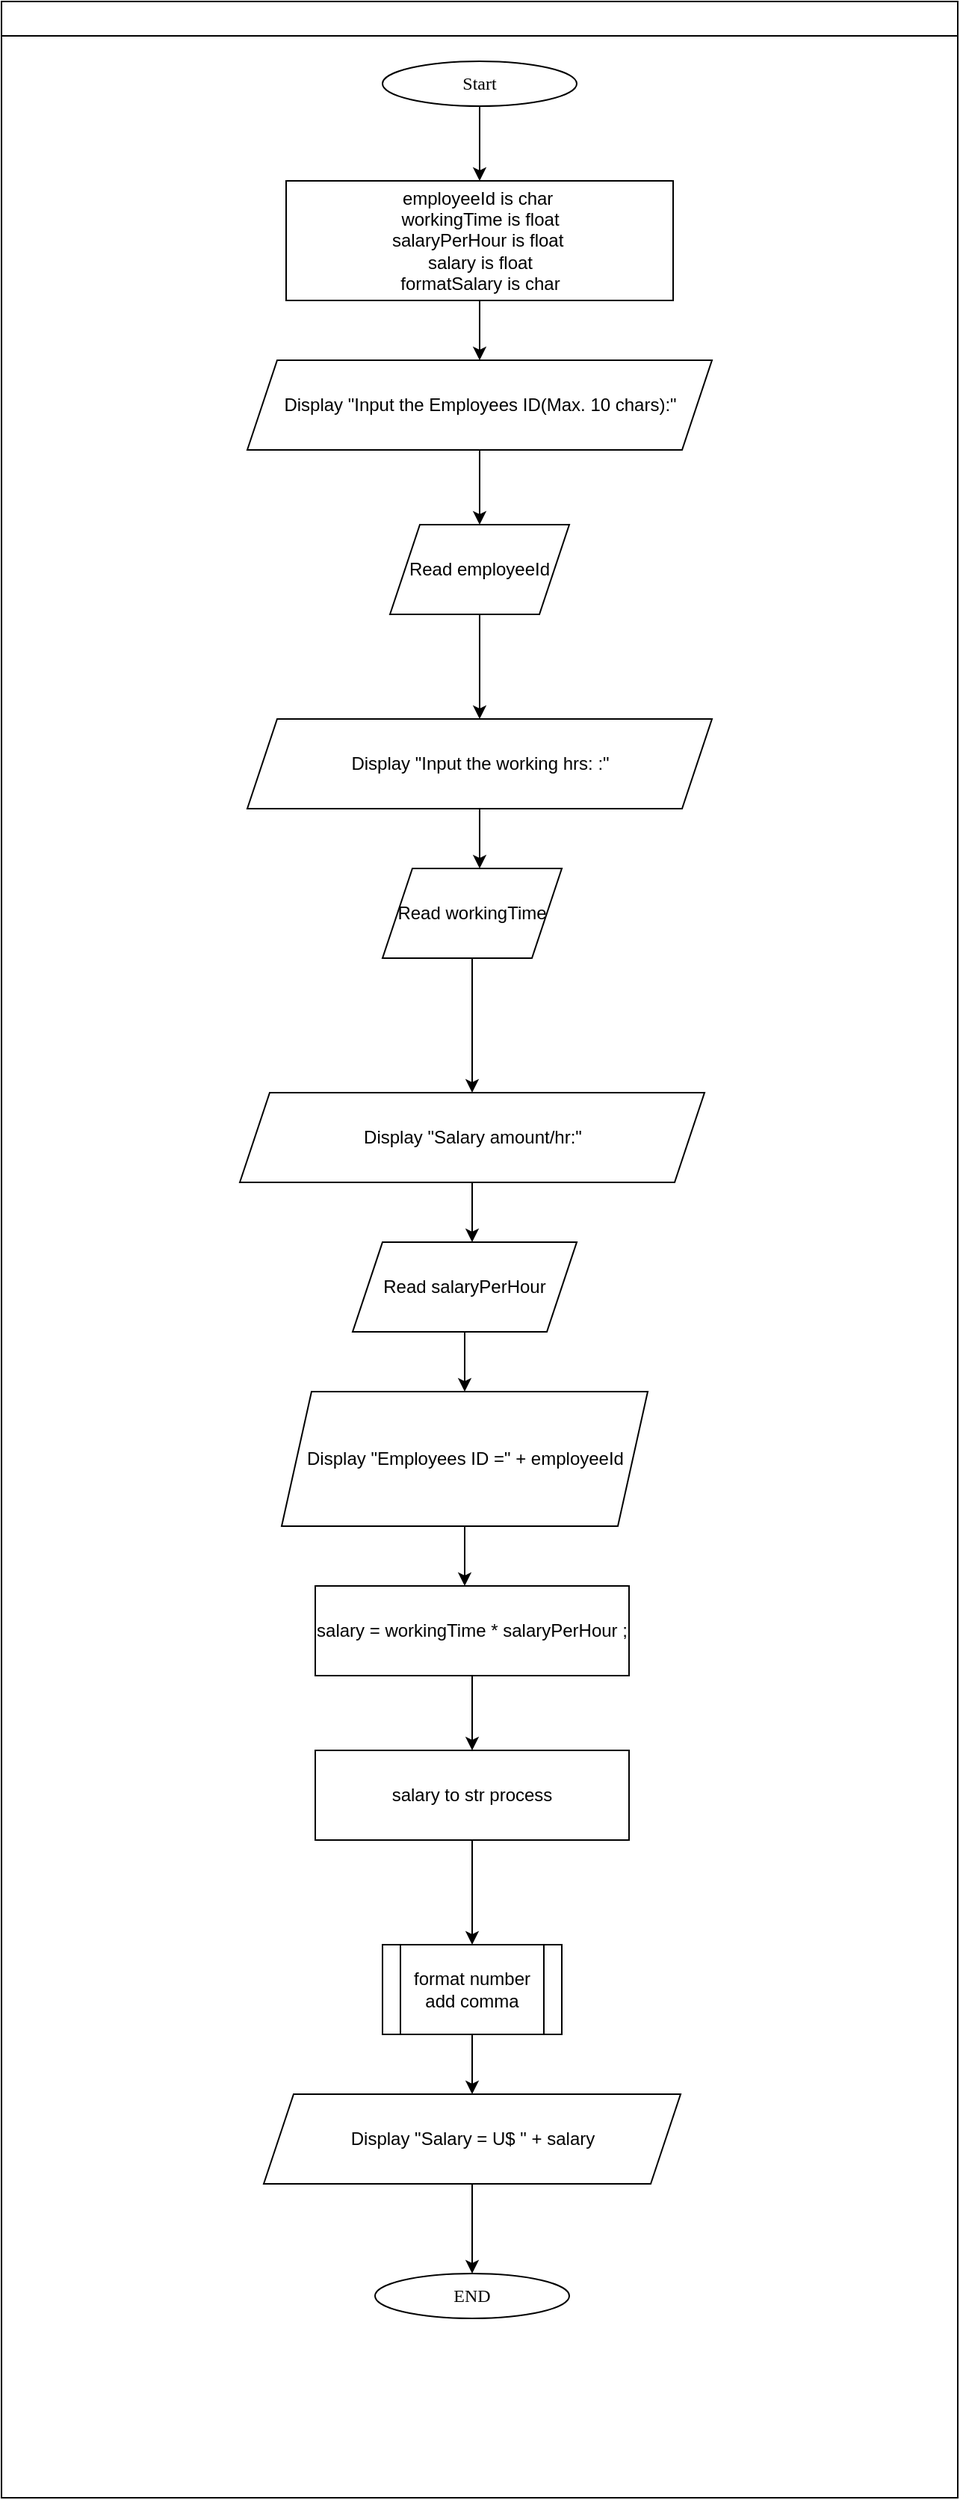 <mxfile version="24.9.3">
  <diagram id="C5RBs43oDa-KdzZeNtuy" name="Page-1">
    <mxGraphModel dx="1458" dy="398" grid="1" gridSize="10" guides="1" tooltips="1" connect="1" arrows="1" fold="1" page="1" pageScale="1" pageWidth="827" pageHeight="1169" math="0" shadow="0">
      <root>
        <mxCell id="WIyWlLk6GJQsqaUBKTNV-0" />
        <mxCell id="WIyWlLk6GJQsqaUBKTNV-1" parent="WIyWlLk6GJQsqaUBKTNV-0" />
        <mxCell id="mvioNwK95yMqdUQ73LqQ-36" value="" style="swimlane;fontFamily=Sarabun;fontSource=https%3A%2F%2Ffonts.googleapis.com%2Fcss%3Ffamily%3DSarabun;" parent="WIyWlLk6GJQsqaUBKTNV-1" vertex="1">
          <mxGeometry x="-740" y="60" width="640" height="1670" as="geometry" />
        </mxCell>
        <mxCell id="COE6_YZScoYSIGCoArtw-3" style="edgeStyle=orthogonalEdgeStyle;rounded=0;orthogonalLoop=1;jettySize=auto;html=1;entryX=0.5;entryY=0;entryDx=0;entryDy=0;" edge="1" parent="mvioNwK95yMqdUQ73LqQ-36" source="mvioNwK95yMqdUQ73LqQ-35" target="COE6_YZScoYSIGCoArtw-2">
          <mxGeometry relative="1" as="geometry" />
        </mxCell>
        <mxCell id="mvioNwK95yMqdUQ73LqQ-35" value="&lt;font data-font-src=&quot;https://fonts.googleapis.com/css?family=Sarabun&quot; face=&quot;Sarabun&quot;&gt;Start&lt;/font&gt;" style="ellipse;whiteSpace=wrap;html=1;" parent="mvioNwK95yMqdUQ73LqQ-36" vertex="1">
          <mxGeometry x="255" y="40" width="130" height="30" as="geometry" />
        </mxCell>
        <mxCell id="COE6_YZScoYSIGCoArtw-8" style="edgeStyle=orthogonalEdgeStyle;rounded=0;orthogonalLoop=1;jettySize=auto;html=1;" edge="1" parent="mvioNwK95yMqdUQ73LqQ-36" source="COE6_YZScoYSIGCoArtw-0">
          <mxGeometry relative="1" as="geometry">
            <mxPoint x="320" y="350" as="targetPoint" />
          </mxGeometry>
        </mxCell>
        <mxCell id="COE6_YZScoYSIGCoArtw-0" value="Display &quot;Input the Employees ID(Max. 10 chars):&quot;" style="shape=parallelogram;perimeter=parallelogramPerimeter;whiteSpace=wrap;html=1;fixedSize=1;" vertex="1" parent="mvioNwK95yMqdUQ73LqQ-36">
          <mxGeometry x="164.5" y="240" width="311" height="60" as="geometry" />
        </mxCell>
        <mxCell id="COE6_YZScoYSIGCoArtw-4" style="edgeStyle=orthogonalEdgeStyle;rounded=0;orthogonalLoop=1;jettySize=auto;html=1;" edge="1" parent="mvioNwK95yMqdUQ73LqQ-36" source="COE6_YZScoYSIGCoArtw-2">
          <mxGeometry relative="1" as="geometry">
            <mxPoint x="320.0" y="240" as="targetPoint" />
          </mxGeometry>
        </mxCell>
        <mxCell id="COE6_YZScoYSIGCoArtw-2" value="employeeId is char&amp;nbsp;&lt;div&gt;workingTime is float&lt;/div&gt;&lt;div&gt;salaryPerHour is float&amp;nbsp;&lt;/div&gt;&lt;div&gt;salary is float&lt;/div&gt;&lt;div&gt;formatSalary is char&lt;/div&gt;" style="rounded=0;whiteSpace=wrap;html=1;" vertex="1" parent="mvioNwK95yMqdUQ73LqQ-36">
          <mxGeometry x="190.5" y="120" width="259" height="80" as="geometry" />
        </mxCell>
        <mxCell id="COE6_YZScoYSIGCoArtw-9" style="edgeStyle=orthogonalEdgeStyle;rounded=0;orthogonalLoop=1;jettySize=auto;html=1;" edge="1" parent="mvioNwK95yMqdUQ73LqQ-36" source="COE6_YZScoYSIGCoArtw-5">
          <mxGeometry relative="1" as="geometry">
            <mxPoint x="320" y="480" as="targetPoint" />
          </mxGeometry>
        </mxCell>
        <mxCell id="COE6_YZScoYSIGCoArtw-5" value="Read employeeId" style="shape=parallelogram;perimeter=parallelogramPerimeter;whiteSpace=wrap;html=1;fixedSize=1;" vertex="1" parent="mvioNwK95yMqdUQ73LqQ-36">
          <mxGeometry x="260" y="350" width="120" height="60" as="geometry" />
        </mxCell>
        <mxCell id="COE6_YZScoYSIGCoArtw-10" style="edgeStyle=orthogonalEdgeStyle;rounded=0;orthogonalLoop=1;jettySize=auto;html=1;" edge="1" parent="mvioNwK95yMqdUQ73LqQ-36" source="COE6_YZScoYSIGCoArtw-6">
          <mxGeometry relative="1" as="geometry">
            <mxPoint x="320" y="580" as="targetPoint" />
          </mxGeometry>
        </mxCell>
        <mxCell id="COE6_YZScoYSIGCoArtw-6" value="Display &quot;Input the working hrs: :&quot;" style="shape=parallelogram;perimeter=parallelogramPerimeter;whiteSpace=wrap;html=1;fixedSize=1;" vertex="1" parent="mvioNwK95yMqdUQ73LqQ-36">
          <mxGeometry x="164.5" y="480" width="311" height="60" as="geometry" />
        </mxCell>
        <mxCell id="COE6_YZScoYSIGCoArtw-14" style="edgeStyle=orthogonalEdgeStyle;rounded=0;orthogonalLoop=1;jettySize=auto;html=1;entryX=0.5;entryY=0;entryDx=0;entryDy=0;" edge="1" parent="mvioNwK95yMqdUQ73LqQ-36" source="COE6_YZScoYSIGCoArtw-7" target="COE6_YZScoYSIGCoArtw-12">
          <mxGeometry relative="1" as="geometry" />
        </mxCell>
        <mxCell id="COE6_YZScoYSIGCoArtw-7" value="Read workingTime" style="shape=parallelogram;perimeter=parallelogramPerimeter;whiteSpace=wrap;html=1;fixedSize=1;" vertex="1" parent="mvioNwK95yMqdUQ73LqQ-36">
          <mxGeometry x="255" y="580" width="120" height="60" as="geometry" />
        </mxCell>
        <mxCell id="COE6_YZScoYSIGCoArtw-11" style="edgeStyle=orthogonalEdgeStyle;rounded=0;orthogonalLoop=1;jettySize=auto;html=1;" edge="1" parent="mvioNwK95yMqdUQ73LqQ-36" source="COE6_YZScoYSIGCoArtw-12">
          <mxGeometry relative="1" as="geometry">
            <mxPoint x="315" y="830" as="targetPoint" />
          </mxGeometry>
        </mxCell>
        <mxCell id="COE6_YZScoYSIGCoArtw-12" value="Display &quot;Salary amount/hr:&quot;" style="shape=parallelogram;perimeter=parallelogramPerimeter;whiteSpace=wrap;html=1;fixedSize=1;" vertex="1" parent="mvioNwK95yMqdUQ73LqQ-36">
          <mxGeometry x="159.5" y="730" width="311" height="60" as="geometry" />
        </mxCell>
        <mxCell id="COE6_YZScoYSIGCoArtw-19" style="edgeStyle=orthogonalEdgeStyle;rounded=0;orthogonalLoop=1;jettySize=auto;html=1;" edge="1" parent="mvioNwK95yMqdUQ73LqQ-36" source="COE6_YZScoYSIGCoArtw-13">
          <mxGeometry relative="1" as="geometry">
            <mxPoint x="310" y="930" as="targetPoint" />
          </mxGeometry>
        </mxCell>
        <mxCell id="COE6_YZScoYSIGCoArtw-13" value="Read salaryPerHour" style="shape=parallelogram;perimeter=parallelogramPerimeter;whiteSpace=wrap;html=1;fixedSize=1;" vertex="1" parent="mvioNwK95yMqdUQ73LqQ-36">
          <mxGeometry x="235" y="830" width="150" height="60" as="geometry" />
        </mxCell>
        <mxCell id="COE6_YZScoYSIGCoArtw-21" style="edgeStyle=orthogonalEdgeStyle;rounded=0;orthogonalLoop=1;jettySize=auto;html=1;" edge="1" parent="mvioNwK95yMqdUQ73LqQ-36" source="COE6_YZScoYSIGCoArtw-15">
          <mxGeometry relative="1" as="geometry">
            <mxPoint x="310" y="1060" as="targetPoint" />
          </mxGeometry>
        </mxCell>
        <mxCell id="COE6_YZScoYSIGCoArtw-15" value="Display &quot;Employees ID =&quot; + employeeId" style="shape=parallelogram;perimeter=parallelogramPerimeter;whiteSpace=wrap;html=1;fixedSize=1;" vertex="1" parent="mvioNwK95yMqdUQ73LqQ-36">
          <mxGeometry x="187.5" y="930" width="245" height="90" as="geometry" />
        </mxCell>
        <mxCell id="COE6_YZScoYSIGCoArtw-25" style="edgeStyle=orthogonalEdgeStyle;rounded=0;orthogonalLoop=1;jettySize=auto;html=1;" edge="1" parent="mvioNwK95yMqdUQ73LqQ-36" source="COE6_YZScoYSIGCoArtw-20">
          <mxGeometry relative="1" as="geometry">
            <mxPoint x="315" y="1170" as="targetPoint" />
          </mxGeometry>
        </mxCell>
        <mxCell id="COE6_YZScoYSIGCoArtw-20" value="salary = workingTime * salaryPerHour ;" style="rounded=0;whiteSpace=wrap;html=1;" vertex="1" parent="mvioNwK95yMqdUQ73LqQ-36">
          <mxGeometry x="210" y="1060" width="210" height="60" as="geometry" />
        </mxCell>
        <mxCell id="COE6_YZScoYSIGCoArtw-26" style="edgeStyle=orthogonalEdgeStyle;rounded=0;orthogonalLoop=1;jettySize=auto;html=1;" edge="1" parent="mvioNwK95yMqdUQ73LqQ-36" source="COE6_YZScoYSIGCoArtw-22">
          <mxGeometry relative="1" as="geometry">
            <mxPoint x="315" y="1300" as="targetPoint" />
          </mxGeometry>
        </mxCell>
        <mxCell id="COE6_YZScoYSIGCoArtw-22" value="salary to str process" style="rounded=0;whiteSpace=wrap;html=1;" vertex="1" parent="mvioNwK95yMqdUQ73LqQ-36">
          <mxGeometry x="210" y="1170" width="210" height="60" as="geometry" />
        </mxCell>
        <mxCell id="COE6_YZScoYSIGCoArtw-28" style="edgeStyle=orthogonalEdgeStyle;rounded=0;orthogonalLoop=1;jettySize=auto;html=1;" edge="1" parent="mvioNwK95yMqdUQ73LqQ-36" source="COE6_YZScoYSIGCoArtw-27">
          <mxGeometry relative="1" as="geometry">
            <mxPoint x="315" y="1400" as="targetPoint" />
          </mxGeometry>
        </mxCell>
        <mxCell id="COE6_YZScoYSIGCoArtw-27" value="format number&lt;div&gt;add comma&lt;/div&gt;" style="shape=process;whiteSpace=wrap;html=1;backgroundOutline=1;" vertex="1" parent="mvioNwK95yMqdUQ73LqQ-36">
          <mxGeometry x="255" y="1300" width="120" height="60" as="geometry" />
        </mxCell>
        <mxCell id="COE6_YZScoYSIGCoArtw-31" style="edgeStyle=orthogonalEdgeStyle;rounded=0;orthogonalLoop=1;jettySize=auto;html=1;" edge="1" parent="mvioNwK95yMqdUQ73LqQ-36" source="COE6_YZScoYSIGCoArtw-29">
          <mxGeometry relative="1" as="geometry">
            <mxPoint x="315.0" y="1520" as="targetPoint" />
          </mxGeometry>
        </mxCell>
        <mxCell id="COE6_YZScoYSIGCoArtw-29" value="Display &quot;Salary = U$ &quot; + salary" style="shape=parallelogram;perimeter=parallelogramPerimeter;whiteSpace=wrap;html=1;fixedSize=1;" vertex="1" parent="mvioNwK95yMqdUQ73LqQ-36">
          <mxGeometry x="175.5" y="1400" width="279" height="60" as="geometry" />
        </mxCell>
        <mxCell id="COE6_YZScoYSIGCoArtw-30" value="&lt;font data-font-src=&quot;https://fonts.googleapis.com/css?family=Sarabun&quot; face=&quot;Sarabun&quot;&gt;END&lt;/font&gt;" style="ellipse;whiteSpace=wrap;html=1;" vertex="1" parent="mvioNwK95yMqdUQ73LqQ-36">
          <mxGeometry x="250" y="1520" width="130" height="30" as="geometry" />
        </mxCell>
      </root>
    </mxGraphModel>
  </diagram>
</mxfile>
